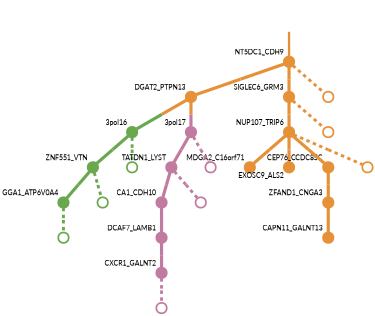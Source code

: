 strict digraph  {
graph[splines=false]; nodesep=0.7; rankdir=TB; ranksep=0.6; forcelabels=true; dpi=600; size=2.5;
0 [color="#e69138ff", fillcolor="#e69138ff", fixedsize=true, fontname=Lato, fontsize="12pt", height="0.25", label="", penwidth=3, shape=circle, style=filled, xlabel=NT5DC1_CDH9];
3 [color="#e69138ff", fillcolor="#e69138ff", fixedsize=true, fontname=Lato, fontsize="12pt", height="0.25", label="", penwidth=3, shape=circle, style=filled, xlabel=DGAT2_PTPN13];
9 [color="#e69138ff", fillcolor="#e69138ff", fixedsize=true, fontname=Lato, fontsize="12pt", height="0.25", label="", penwidth=3, shape=circle, style=filled, xlabel=SIGLEC6_GRM3];
23 [color="#e69138ff", fillcolor="#e69138ff", fixedsize=true, fontname=Lato, fontsize="12pt", height="0.25", label="", penwidth=3, shape=circle, style=solid, xlabel=""];
1 [color="#e69138ff", fillcolor="#e69138ff", fixedsize=true, fontname=Lato, fontsize="12pt", height="0.25", label="", penwidth=3, shape=circle, style=filled, xlabel=ZFAND1_CNGA3];
5 [color="#e69138ff", fillcolor="#e69138ff", fixedsize=true, fontname=Lato, fontsize="12pt", height="0.25", label="", penwidth=3, shape=circle, style=filled, xlabel=CAPN11_GALNT13];
2 [color="#e69138ff", fillcolor="#e69138ff", fixedsize=true, fontname=Lato, fontsize="12pt", height="0.25", label="", penwidth=3, shape=circle, style=filled, xlabel=NUP107_TRIP6];
4 [color="#e69138ff", fillcolor="#e69138ff", fixedsize=true, fontname=Lato, fontsize="12pt", height="0.25", label="", penwidth=3, shape=circle, style=filled, xlabel=MDGA2_C16orf71];
6 [color="#e69138ff", fillcolor="#e69138ff", fixedsize=true, fontname=Lato, fontsize="12pt", height="0.25", label="", penwidth=3, shape=circle, style=filled, xlabel=EXOSC9_ALS2];
13 [color="#e69138ff", fillcolor="#e69138ff", fixedsize=true, fontname=Lato, fontsize="12pt", height="0.25", label="", penwidth=3, shape=circle, style=filled, xlabel=CEP76_CCDC85C];
24 [color="#e69138ff", fillcolor="#e69138ff", fixedsize=true, fontname=Lato, fontsize="12pt", height="0.25", label="", penwidth=3, shape=circle, style=solid, xlabel=""];
15 [color="#6aa84fff", fillcolor="#6aa84fff", fixedsize=true, fontname=Lato, fontsize="12pt", height="0.25", label="", penwidth=3, shape=circle, style=filled, xlabel="3pol16"];
16 [color="#c27ba0ff", fillcolor="#c27ba0ff", fixedsize=true, fontname=Lato, fontsize="12pt", height="0.25", label="", penwidth=3, shape=circle, style=filled, xlabel="3pol17"];
7 [color="#c27ba0ff", fillcolor="#c27ba0ff", fixedsize=true, fontname=Lato, fontsize="12pt", height="0.25", label="", penwidth=3, shape=circle, style=filled, xlabel=CA1_CDH10];
12 [color="#c27ba0ff", fillcolor="#c27ba0ff", fixedsize=true, fontname=Lato, fontsize="12pt", height="0.25", label="", penwidth=3, shape=circle, style=filled, xlabel=DCAF7_LAMB1];
8 [color="#c27ba0ff", fillcolor="#c27ba0ff", fixedsize=true, fontname=Lato, fontsize="12pt", height="0.25", label="", penwidth=3, shape=circle, style=filled, xlabel=CXCR1_GALNT2];
21 [color="#c27ba0ff", fillcolor="#c27ba0ff", fixedsize=true, fontname=Lato, fontsize="12pt", height="0.25", label="", penwidth=3, shape=circle, style=solid, xlabel=""];
25 [color="#e69138ff", fillcolor="#e69138ff", fixedsize=true, fontname=Lato, fontsize="12pt", height="0.25", label="", penwidth=3, shape=circle, style=solid, xlabel=""];
10 [color="#6aa84fff", fillcolor="#6aa84fff", fixedsize=true, fontname=Lato, fontsize="12pt", height="0.25", label="", penwidth=3, shape=circle, style=filled, xlabel=GGA1_ATP6V0A4];
18 [color="#6aa84fff", fillcolor="#6aa84fff", fixedsize=true, fontname=Lato, fontsize="12pt", height="0.25", label="", penwidth=3, shape=circle, style=solid, xlabel=""];
11 [color="#c27ba0ff", fillcolor="#c27ba0ff", fixedsize=true, fontname=Lato, fontsize="12pt", height="0.25", label="", penwidth=3, shape=circle, style=filled, xlabel=TATDN1_LYST];
22 [color="#c27ba0ff", fillcolor="#c27ba0ff", fixedsize=true, fontname=Lato, fontsize="12pt", height="0.25", label="", penwidth=3, shape=circle, style=solid, xlabel=""];
14 [color="#6aa84fff", fillcolor="#6aa84fff", fixedsize=true, fontname=Lato, fontsize="12pt", height="0.25", label="", penwidth=3, shape=circle, style=filled, xlabel=ZNF551_VTN];
19 [color="#6aa84fff", fillcolor="#6aa84fff", fixedsize=true, fontname=Lato, fontsize="12pt", height="0.25", label="", penwidth=3, shape=circle, style=solid, xlabel=""];
17 [color="#6aa84fff", fillcolor="#6aa84fff", fixedsize=true, fontname=Lato, fontsize="12pt", height="0.25", label="", penwidth=3, shape=circle, style=solid, xlabel=""];
20 [color="#c27ba0ff", fillcolor="#c27ba0ff", fixedsize=true, fontname=Lato, fontsize="12pt", height="0.25", label="", penwidth=3, shape=circle, style=solid, xlabel=""];
normal [label="", penwidth=3, style=invis, xlabel=NT5DC1_CDH9];
0 -> 3  [arrowsize=0, color="#e69138ff;0.5:#e69138ff", minlen="1.0", penwidth="5.5", style=solid];
0 -> 9  [arrowsize=0, color="#e69138ff;0.5:#e69138ff", minlen="1.0", penwidth="5.5", style=solid];
0 -> 23  [arrowsize=0, color="#e69138ff;0.5:#e69138ff", minlen="1.0128755569458008", penwidth=5, style=dashed];
3 -> 15  [arrowsize=0, color="#e69138ff;0.5:#6aa84fff", minlen="1.0128755569458008", penwidth="5.5", style=solid];
3 -> 16  [arrowsize=0, color="#e69138ff;0.5:#c27ba0ff", minlen="1.0128755569458008", penwidth="5.5", style=solid];
9 -> 2  [arrowsize=0, color="#e69138ff;0.5:#e69138ff", minlen="1.442060112953186", penwidth="5.5", style=solid];
9 -> 25  [arrowsize=0, color="#e69138ff;0.5:#e69138ff", minlen="1.0128755569458008", penwidth=5, style=dashed];
1 -> 5  [arrowsize=0, color="#e69138ff;0.5:#e69138ff", minlen="1.0", penwidth="5.5", style=solid];
2 -> 4  [arrowsize=0, color="#e69138ff;0.5:#e69138ff", minlen="1.2789700031280518", penwidth="5.5", style=solid];
2 -> 6  [arrowsize=0, color="#e69138ff;0.5:#e69138ff", minlen="1.1030043363571167", penwidth="5.5", style=solid];
2 -> 13  [arrowsize=0, color="#e69138ff;0.5:#e69138ff", minlen="1.0257511138916016", penwidth="5.5", style=solid];
2 -> 24  [arrowsize=0, color="#e69138ff;0.5:#e69138ff", minlen="1.0128755569458008", penwidth=5, style=dashed];
13 -> 1  [arrowsize=0, color="#e69138ff;0.5:#e69138ff", minlen="1.0", penwidth="5.5", style=solid];
15 -> 14  [arrowsize=0, color="#6aa84fff;0.5:#6aa84fff", minlen="1.0257511138916016", penwidth="5.5", style=solid];
15 -> 17  [arrowsize=0, color="#6aa84fff;0.5:#6aa84fff", minlen="1.0128755569458008", penwidth=5, style=dashed];
16 -> 11  [arrowsize=0, color="#c27ba0ff;0.5:#c27ba0ff", minlen="1.0343347787857056", penwidth="5.5", style=solid];
16 -> 20  [arrowsize=0, color="#c27ba0ff;0.5:#c27ba0ff", minlen="1.0128755569458008", penwidth=5, style=dashed];
7 -> 12  [arrowsize=0, color="#c27ba0ff;0.5:#c27ba0ff", minlen="1.0300428867340088", penwidth="5.5", style=solid];
12 -> 8  [arrowsize=0, color="#c27ba0ff;0.5:#c27ba0ff", minlen="1.0729613304138184", penwidth="5.5", style=solid];
8 -> 21  [arrowsize=0, color="#c27ba0ff;0.5:#c27ba0ff", minlen="1.0128755569458008", penwidth=5, style=dashed];
10 -> 18  [arrowsize=0, color="#6aa84fff;0.5:#6aa84fff", minlen="1.0128755569458008", penwidth=5, style=dashed];
11 -> 7  [arrowsize=0, color="#c27ba0ff;0.5:#c27ba0ff", minlen="1.0858368873596191", penwidth="5.5", style=solid];
11 -> 22  [arrowsize=0, color="#c27ba0ff;0.5:#c27ba0ff", minlen="1.0128755569458008", penwidth=5, style=dashed];
14 -> 10  [arrowsize=0, color="#6aa84fff;0.5:#6aa84fff", minlen="1.0472103357315063", penwidth="5.5", style=solid];
14 -> 19  [arrowsize=0, color="#6aa84fff;0.5:#6aa84fff", minlen="1.0128755569458008", penwidth=5, style=dashed];
normal -> 0  [arrowsize=0, color="#e69138ff", label="", penwidth=4, style=solid];
}
